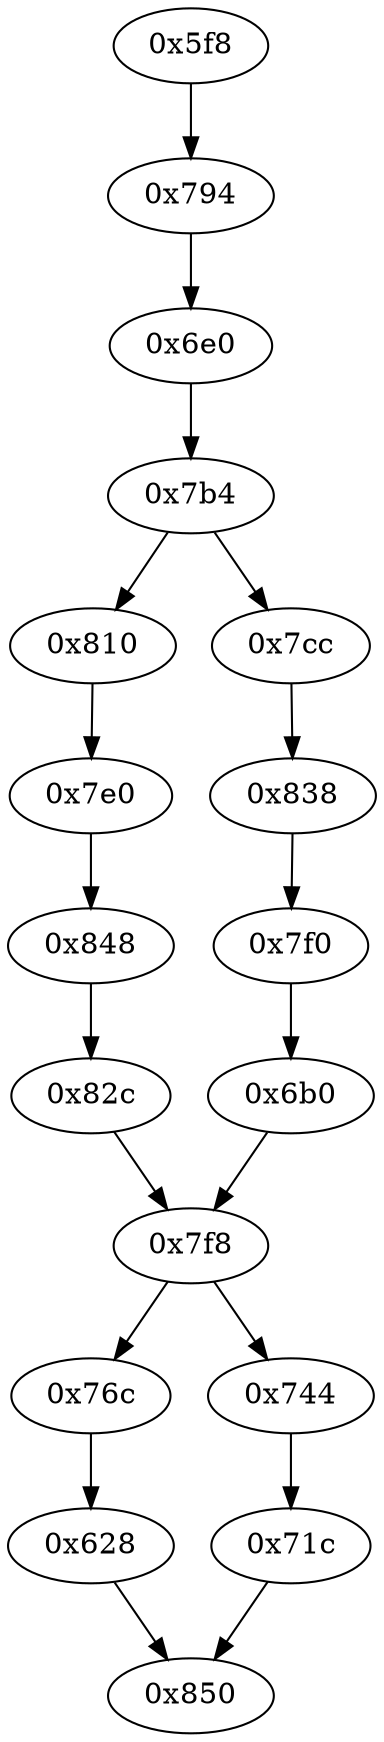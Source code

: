 strict digraph "" {
	"0x848"	 [opcode="[u'ldr', u'b']"];
	"0x82c"	 [opcode="[u'ldrb', u'mov', u'b']"];
	"0x848" -> "0x82c";
	"0x838"	 [opcode="[u'ldr', u'strb', u'ldr', u'b']"];
	"0x7f0"	 [opcode="[u'ldr', u'b']"];
	"0x838" -> "0x7f0";
	"0x810"	 [opcode="[u'ldr', u'ldr', u'smull', u'add', u'str', u'ldr', u'b']"];
	"0x7e0"	 [opcode="[u'ldr', u'strb', u'ldr', u'b']"];
	"0x810" -> "0x7e0";
	"0x7f8"	 [opcode="[u'ldr', u'ldr', u'and', u'cmp', u'mov', u'b']"];
	"0x76c"	 [opcode="[u'mov', u'bl', u'ldr', u'b']"];
	"0x7f8" -> "0x76c";
	"0x744"	 [opcode="[u'mov', u'bl', u'ldr', u'b']"];
	"0x7f8" -> "0x744";
	"0x850"	 [opcode="[u'mov', u'sub', u'pop']"];
	"0x7cc"	 [opcode="[u'ldr', u'lsl', u'str', u'ldr', u'b']"];
	"0x7cc" -> "0x838";
	"0x7e0" -> "0x848";
	"0x794"	 [opcode="[u'ldr', u'ldrb', u'strb', u'ldr', u'b']"];
	"0x6e0"	 [opcode="[u'ldrb', u'str', u'ldr', u'cmp', u'mov', u'mov', u'strb', u'ldr', u'b']"];
	"0x794" -> "0x6e0";
	"0x82c" -> "0x7f8";
	"0x71c"	 [opcode="[u'ldr', u'cmp', u'mov', u'b']"];
	"0x71c" -> "0x850";
	"0x6b0"	 [opcode="[u'ldrb', u'mov', u'b']"];
	"0x7f0" -> "0x6b0";
	"0x628"	 [opcode="[u'ldr', u'cmp', u'mov']"];
	"0x628" -> "0x850";
	"0x76c" -> "0x628";
	"0x7b4"	 [opcode="[u'ldrb', u'ldr', u'ldr', u'cmp', u'mov', u'b']"];
	"0x6e0" -> "0x7b4";
	"0x744" -> "0x71c";
	"0x6b0" -> "0x7f8";
	"0x7b4" -> "0x810";
	"0x7b4" -> "0x7cc";
	"0x5f8"	 [opcode="[u'push', u'add', u'sub', u'mov', u'ldr', u'ldr', u'ldr', u'ldr', u'add', u'ldr', u'add', u'b']"];
	"0x5f8" -> "0x794";
}

